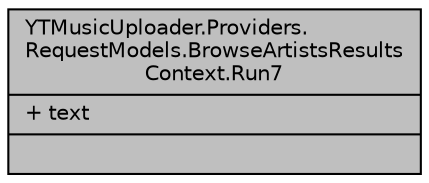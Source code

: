 digraph "YTMusicUploader.Providers.RequestModels.BrowseArtistsResultsContext.Run7"
{
 // LATEX_PDF_SIZE
  edge [fontname="Helvetica",fontsize="10",labelfontname="Helvetica",labelfontsize="10"];
  node [fontname="Helvetica",fontsize="10",shape=record];
  Node1 [label="{YTMusicUploader.Providers.\lRequestModels.BrowseArtistsResults\lContext.Run7\n|+ text\l|}",height=0.2,width=0.4,color="black", fillcolor="grey75", style="filled", fontcolor="black",tooltip=" "];
}
